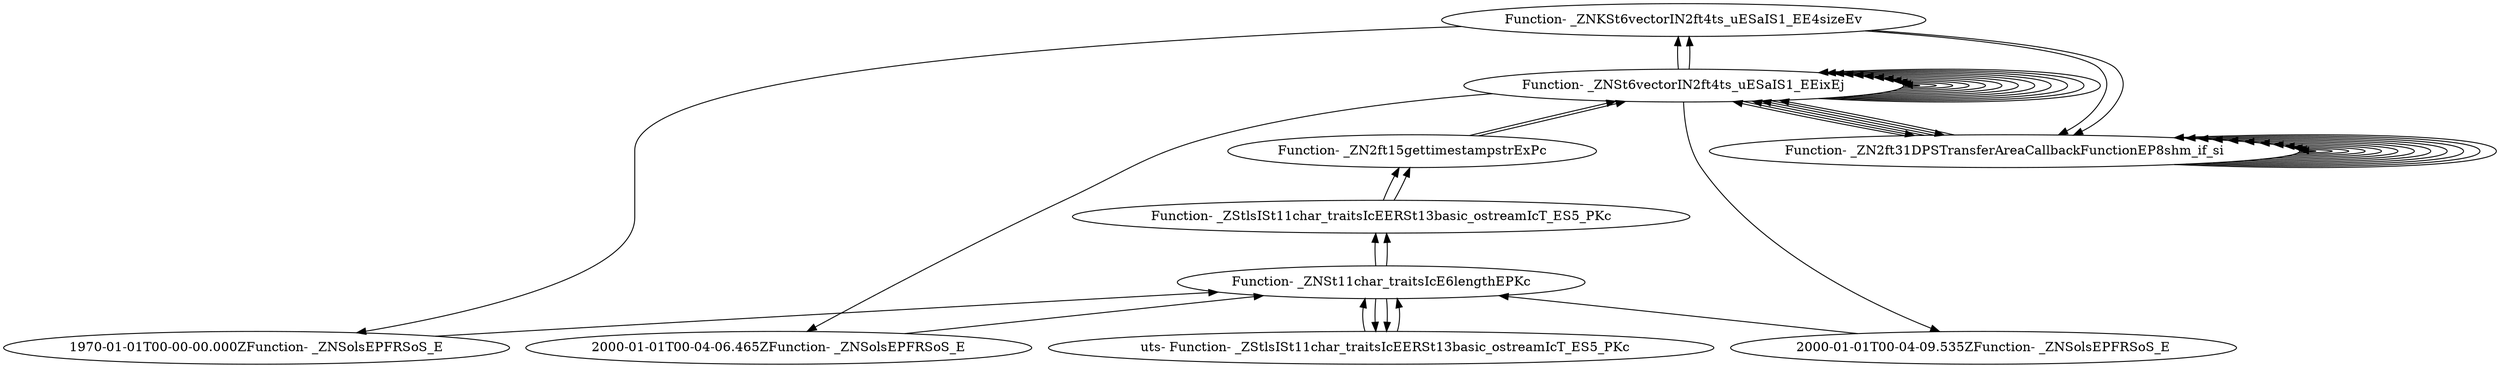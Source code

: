 digraph {
	"Function- _ZNKSt6vectorIN2ft4ts_uESaIS1_EE4sizeEv"
	"1970-01-01T00-00-00.000ZFunction- _ZNSolsEPFRSoS_E"
	"1970-01-01T00-00-00.000ZFunction- _ZNSolsEPFRSoS_E" -> "Function- _ZNKSt6vectorIN2ft4ts_uESaIS1_EE4sizeEv" [dir=back]
	"Function- _ZNSt11char_traitsIcE6lengthEPKc"
	"Function- _ZNSt11char_traitsIcE6lengthEPKc" -> "1970-01-01T00-00-00.000ZFunction- _ZNSolsEPFRSoS_E" [dir=back]
	"  uts- Function- _ZStlsISt11char_traitsIcEERSt13basic_ostreamIcT_ES5_PKc"
	"  uts- Function- _ZStlsISt11char_traitsIcEERSt13basic_ostreamIcT_ES5_PKc" -> "Function- _ZNSt11char_traitsIcE6lengthEPKc" [dir=back]
	"Function- _ZNSt11char_traitsIcE6lengthEPKc"
	"Function- _ZNSt11char_traitsIcE6lengthEPKc" -> "  uts- Function- _ZStlsISt11char_traitsIcEERSt13basic_ostreamIcT_ES5_PKc" [dir=back]
	"Function- _ZStlsISt11char_traitsIcEERSt13basic_ostreamIcT_ES5_PKc"
	"Function- _ZStlsISt11char_traitsIcEERSt13basic_ostreamIcT_ES5_PKc" -> "Function- _ZNSt11char_traitsIcE6lengthEPKc" [dir=back]
	"Function- _ZN2ft15gettimestampstrExPc"
	"Function- _ZN2ft15gettimestampstrExPc" -> "Function- _ZStlsISt11char_traitsIcEERSt13basic_ostreamIcT_ES5_PKc" [dir=back]
	"Function- _ZNSt6vectorIN2ft4ts_uESaIS1_EEixEj"
	"Function- _ZNSt6vectorIN2ft4ts_uESaIS1_EEixEj" -> "Function- _ZN2ft15gettimestampstrExPc" [dir=back]
	"Function- _ZNKSt6vectorIN2ft4ts_uESaIS1_EE4sizeEv"
	"Function- _ZNKSt6vectorIN2ft4ts_uESaIS1_EE4sizeEv" -> "Function- _ZNSt6vectorIN2ft4ts_uESaIS1_EEixEj" [dir=back]
	"Function- _ZN2ft31DPSTransferAreaCallbackFunctionEP8shm_if_si"
	"Function- _ZN2ft31DPSTransferAreaCallbackFunctionEP8shm_if_si" -> "Function- _ZNKSt6vectorIN2ft4ts_uESaIS1_EE4sizeEv" [dir=back]
	"Function- _ZN2ft31DPSTransferAreaCallbackFunctionEP8shm_if_si"
	"Function- _ZN2ft31DPSTransferAreaCallbackFunctionEP8shm_if_si" -> "Function- _ZN2ft31DPSTransferAreaCallbackFunctionEP8shm_if_si" [dir=back]
	"Function- _ZN2ft31DPSTransferAreaCallbackFunctionEP8shm_if_si"
	"Function- _ZN2ft31DPSTransferAreaCallbackFunctionEP8shm_if_si" -> "Function- _ZN2ft31DPSTransferAreaCallbackFunctionEP8shm_if_si" [dir=back]
	"Function- _ZN2ft31DPSTransferAreaCallbackFunctionEP8shm_if_si"
	"Function- _ZN2ft31DPSTransferAreaCallbackFunctionEP8shm_if_si" -> "Function- _ZN2ft31DPSTransferAreaCallbackFunctionEP8shm_if_si" [dir=back]
	"Function- _ZNSt6vectorIN2ft4ts_uESaIS1_EEixEj"
	"Function- _ZNSt6vectorIN2ft4ts_uESaIS1_EEixEj" -> "Function- _ZN2ft31DPSTransferAreaCallbackFunctionEP8shm_if_si" [dir=back]
	"Function- _ZNSt6vectorIN2ft4ts_uESaIS1_EEixEj"
	"Function- _ZNSt6vectorIN2ft4ts_uESaIS1_EEixEj" -> "Function- _ZNSt6vectorIN2ft4ts_uESaIS1_EEixEj" [dir=back]
	"Function- _ZNSt6vectorIN2ft4ts_uESaIS1_EEixEj"
	"Function- _ZNSt6vectorIN2ft4ts_uESaIS1_EEixEj" -> "Function- _ZNSt6vectorIN2ft4ts_uESaIS1_EEixEj" [dir=back]
	"Function- _ZNSt6vectorIN2ft4ts_uESaIS1_EEixEj"
	"Function- _ZNSt6vectorIN2ft4ts_uESaIS1_EEixEj" -> "Function- _ZNSt6vectorIN2ft4ts_uESaIS1_EEixEj" [dir=back]
	"Function- _ZN2ft31DPSTransferAreaCallbackFunctionEP8shm_if_si"
	"Function- _ZN2ft31DPSTransferAreaCallbackFunctionEP8shm_if_si" -> "Function- _ZNSt6vectorIN2ft4ts_uESaIS1_EEixEj" [dir=back]
	"Function- _ZN2ft31DPSTransferAreaCallbackFunctionEP8shm_if_si"
	"Function- _ZN2ft31DPSTransferAreaCallbackFunctionEP8shm_if_si" -> "Function- _ZN2ft31DPSTransferAreaCallbackFunctionEP8shm_if_si" [dir=back]
	"Function- _ZN2ft31DPSTransferAreaCallbackFunctionEP8shm_if_si"
	"Function- _ZN2ft31DPSTransferAreaCallbackFunctionEP8shm_if_si" -> "Function- _ZN2ft31DPSTransferAreaCallbackFunctionEP8shm_if_si" [dir=back]
	"Function- _ZN2ft31DPSTransferAreaCallbackFunctionEP8shm_if_si"
	"Function- _ZN2ft31DPSTransferAreaCallbackFunctionEP8shm_if_si" -> "Function- _ZN2ft31DPSTransferAreaCallbackFunctionEP8shm_if_si" [dir=back]
	"Function- _ZNSt6vectorIN2ft4ts_uESaIS1_EEixEj"
	"Function- _ZNSt6vectorIN2ft4ts_uESaIS1_EEixEj" -> "Function- _ZN2ft31DPSTransferAreaCallbackFunctionEP8shm_if_si" [dir=back]
	"Function- _ZNSt6vectorIN2ft4ts_uESaIS1_EEixEj"
	"Function- _ZNSt6vectorIN2ft4ts_uESaIS1_EEixEj" -> "Function- _ZNSt6vectorIN2ft4ts_uESaIS1_EEixEj" [dir=back]
	"Function- _ZNSt6vectorIN2ft4ts_uESaIS1_EEixEj"
	"Function- _ZNSt6vectorIN2ft4ts_uESaIS1_EEixEj" -> "Function- _ZNSt6vectorIN2ft4ts_uESaIS1_EEixEj" [dir=back]
	"Function- _ZNSt6vectorIN2ft4ts_uESaIS1_EEixEj"
	"Function- _ZNSt6vectorIN2ft4ts_uESaIS1_EEixEj" -> "Function- _ZNSt6vectorIN2ft4ts_uESaIS1_EEixEj" [dir=back]
	"2000-01-01T00-04-09.535ZFunction- _ZNSolsEPFRSoS_E"
	"2000-01-01T00-04-09.535ZFunction- _ZNSolsEPFRSoS_E" -> "Function- _ZNSt6vectorIN2ft4ts_uESaIS1_EEixEj" [dir=back]
	"Function- _ZNSt11char_traitsIcE6lengthEPKc"
	"Function- _ZNSt11char_traitsIcE6lengthEPKc" -> "2000-01-01T00-04-09.535ZFunction- _ZNSolsEPFRSoS_E" [dir=back]
	"  uts- Function- _ZStlsISt11char_traitsIcEERSt13basic_ostreamIcT_ES5_PKc"
	"  uts- Function- _ZStlsISt11char_traitsIcEERSt13basic_ostreamIcT_ES5_PKc" -> "Function- _ZNSt11char_traitsIcE6lengthEPKc" [dir=back]
	"Function- _ZNSt11char_traitsIcE6lengthEPKc"
	"Function- _ZNSt11char_traitsIcE6lengthEPKc" -> "  uts- Function- _ZStlsISt11char_traitsIcEERSt13basic_ostreamIcT_ES5_PKc" [dir=back]
	"Function- _ZStlsISt11char_traitsIcEERSt13basic_ostreamIcT_ES5_PKc"
	"Function- _ZStlsISt11char_traitsIcEERSt13basic_ostreamIcT_ES5_PKc" -> "Function- _ZNSt11char_traitsIcE6lengthEPKc" [dir=back]
	"Function- _ZN2ft15gettimestampstrExPc"
	"Function- _ZN2ft15gettimestampstrExPc" -> "Function- _ZStlsISt11char_traitsIcEERSt13basic_ostreamIcT_ES5_PKc" [dir=back]
	"Function- _ZNSt6vectorIN2ft4ts_uESaIS1_EEixEj"
	"Function- _ZNSt6vectorIN2ft4ts_uESaIS1_EEixEj" -> "Function- _ZN2ft15gettimestampstrExPc" [dir=back]
	"Function- _ZNKSt6vectorIN2ft4ts_uESaIS1_EE4sizeEv"
	"Function- _ZNKSt6vectorIN2ft4ts_uESaIS1_EE4sizeEv" -> "Function- _ZNSt6vectorIN2ft4ts_uESaIS1_EEixEj" [dir=back]
	"Function- _ZN2ft31DPSTransferAreaCallbackFunctionEP8shm_if_si"
	"Function- _ZN2ft31DPSTransferAreaCallbackFunctionEP8shm_if_si" -> "Function- _ZNKSt6vectorIN2ft4ts_uESaIS1_EE4sizeEv" [dir=back]
	"Function- _ZN2ft31DPSTransferAreaCallbackFunctionEP8shm_if_si"
	"Function- _ZN2ft31DPSTransferAreaCallbackFunctionEP8shm_if_si" -> "Function- _ZN2ft31DPSTransferAreaCallbackFunctionEP8shm_if_si" [dir=back]
	"Function- _ZN2ft31DPSTransferAreaCallbackFunctionEP8shm_if_si"
	"Function- _ZN2ft31DPSTransferAreaCallbackFunctionEP8shm_if_si" -> "Function- _ZN2ft31DPSTransferAreaCallbackFunctionEP8shm_if_si" [dir=back]
	"Function- _ZN2ft31DPSTransferAreaCallbackFunctionEP8shm_if_si"
	"Function- _ZN2ft31DPSTransferAreaCallbackFunctionEP8shm_if_si" -> "Function- _ZN2ft31DPSTransferAreaCallbackFunctionEP8shm_if_si" [dir=back]
	"Function- _ZNSt6vectorIN2ft4ts_uESaIS1_EEixEj"
	"Function- _ZNSt6vectorIN2ft4ts_uESaIS1_EEixEj" -> "Function- _ZN2ft31DPSTransferAreaCallbackFunctionEP8shm_if_si" [dir=back]
	"Function- _ZNSt6vectorIN2ft4ts_uESaIS1_EEixEj"
	"Function- _ZNSt6vectorIN2ft4ts_uESaIS1_EEixEj" -> "Function- _ZNSt6vectorIN2ft4ts_uESaIS1_EEixEj" [dir=back]
	"Function- _ZNSt6vectorIN2ft4ts_uESaIS1_EEixEj"
	"Function- _ZNSt6vectorIN2ft4ts_uESaIS1_EEixEj" -> "Function- _ZNSt6vectorIN2ft4ts_uESaIS1_EEixEj" [dir=back]
	"Function- _ZNSt6vectorIN2ft4ts_uESaIS1_EEixEj"
	"Function- _ZNSt6vectorIN2ft4ts_uESaIS1_EEixEj" -> "Function- _ZNSt6vectorIN2ft4ts_uESaIS1_EEixEj" [dir=back]
	"Function- _ZN2ft31DPSTransferAreaCallbackFunctionEP8shm_if_si"
	"Function- _ZN2ft31DPSTransferAreaCallbackFunctionEP8shm_if_si" -> "Function- _ZNSt6vectorIN2ft4ts_uESaIS1_EEixEj" [dir=back]
	"Function- _ZN2ft31DPSTransferAreaCallbackFunctionEP8shm_if_si"
	"Function- _ZN2ft31DPSTransferAreaCallbackFunctionEP8shm_if_si" -> "Function- _ZN2ft31DPSTransferAreaCallbackFunctionEP8shm_if_si" [dir=back]
	"Function- _ZN2ft31DPSTransferAreaCallbackFunctionEP8shm_if_si"
	"Function- _ZN2ft31DPSTransferAreaCallbackFunctionEP8shm_if_si" -> "Function- _ZN2ft31DPSTransferAreaCallbackFunctionEP8shm_if_si" [dir=back]
	"Function- _ZN2ft31DPSTransferAreaCallbackFunctionEP8shm_if_si"
	"Function- _ZN2ft31DPSTransferAreaCallbackFunctionEP8shm_if_si" -> "Function- _ZN2ft31DPSTransferAreaCallbackFunctionEP8shm_if_si" [dir=back]
	"Function- _ZNSt6vectorIN2ft4ts_uESaIS1_EEixEj"
	"Function- _ZNSt6vectorIN2ft4ts_uESaIS1_EEixEj" -> "Function- _ZN2ft31DPSTransferAreaCallbackFunctionEP8shm_if_si" [dir=back]
	"Function- _ZNSt6vectorIN2ft4ts_uESaIS1_EEixEj"
	"Function- _ZNSt6vectorIN2ft4ts_uESaIS1_EEixEj" -> "Function- _ZNSt6vectorIN2ft4ts_uESaIS1_EEixEj" [dir=back]
	"Function- _ZNSt6vectorIN2ft4ts_uESaIS1_EEixEj"
	"Function- _ZNSt6vectorIN2ft4ts_uESaIS1_EEixEj" -> "Function- _ZNSt6vectorIN2ft4ts_uESaIS1_EEixEj" [dir=back]
	"Function- _ZNSt6vectorIN2ft4ts_uESaIS1_EEixEj"
	"Function- _ZNSt6vectorIN2ft4ts_uESaIS1_EEixEj" -> "Function- _ZNSt6vectorIN2ft4ts_uESaIS1_EEixEj" [dir=back]
	"2000-01-01T00-04-06.465ZFunction- _ZNSolsEPFRSoS_E"
	"2000-01-01T00-04-06.465ZFunction- _ZNSolsEPFRSoS_E" -> "Function- _ZNSt6vectorIN2ft4ts_uESaIS1_EEixEj" [dir=back]
	"Function- _ZNSt11char_traitsIcE6lengthEPKc"
	"Function- _ZNSt11char_traitsIcE6lengthEPKc" -> "2000-01-01T00-04-06.465ZFunction- _ZNSolsEPFRSoS_E" [dir=back]
}
